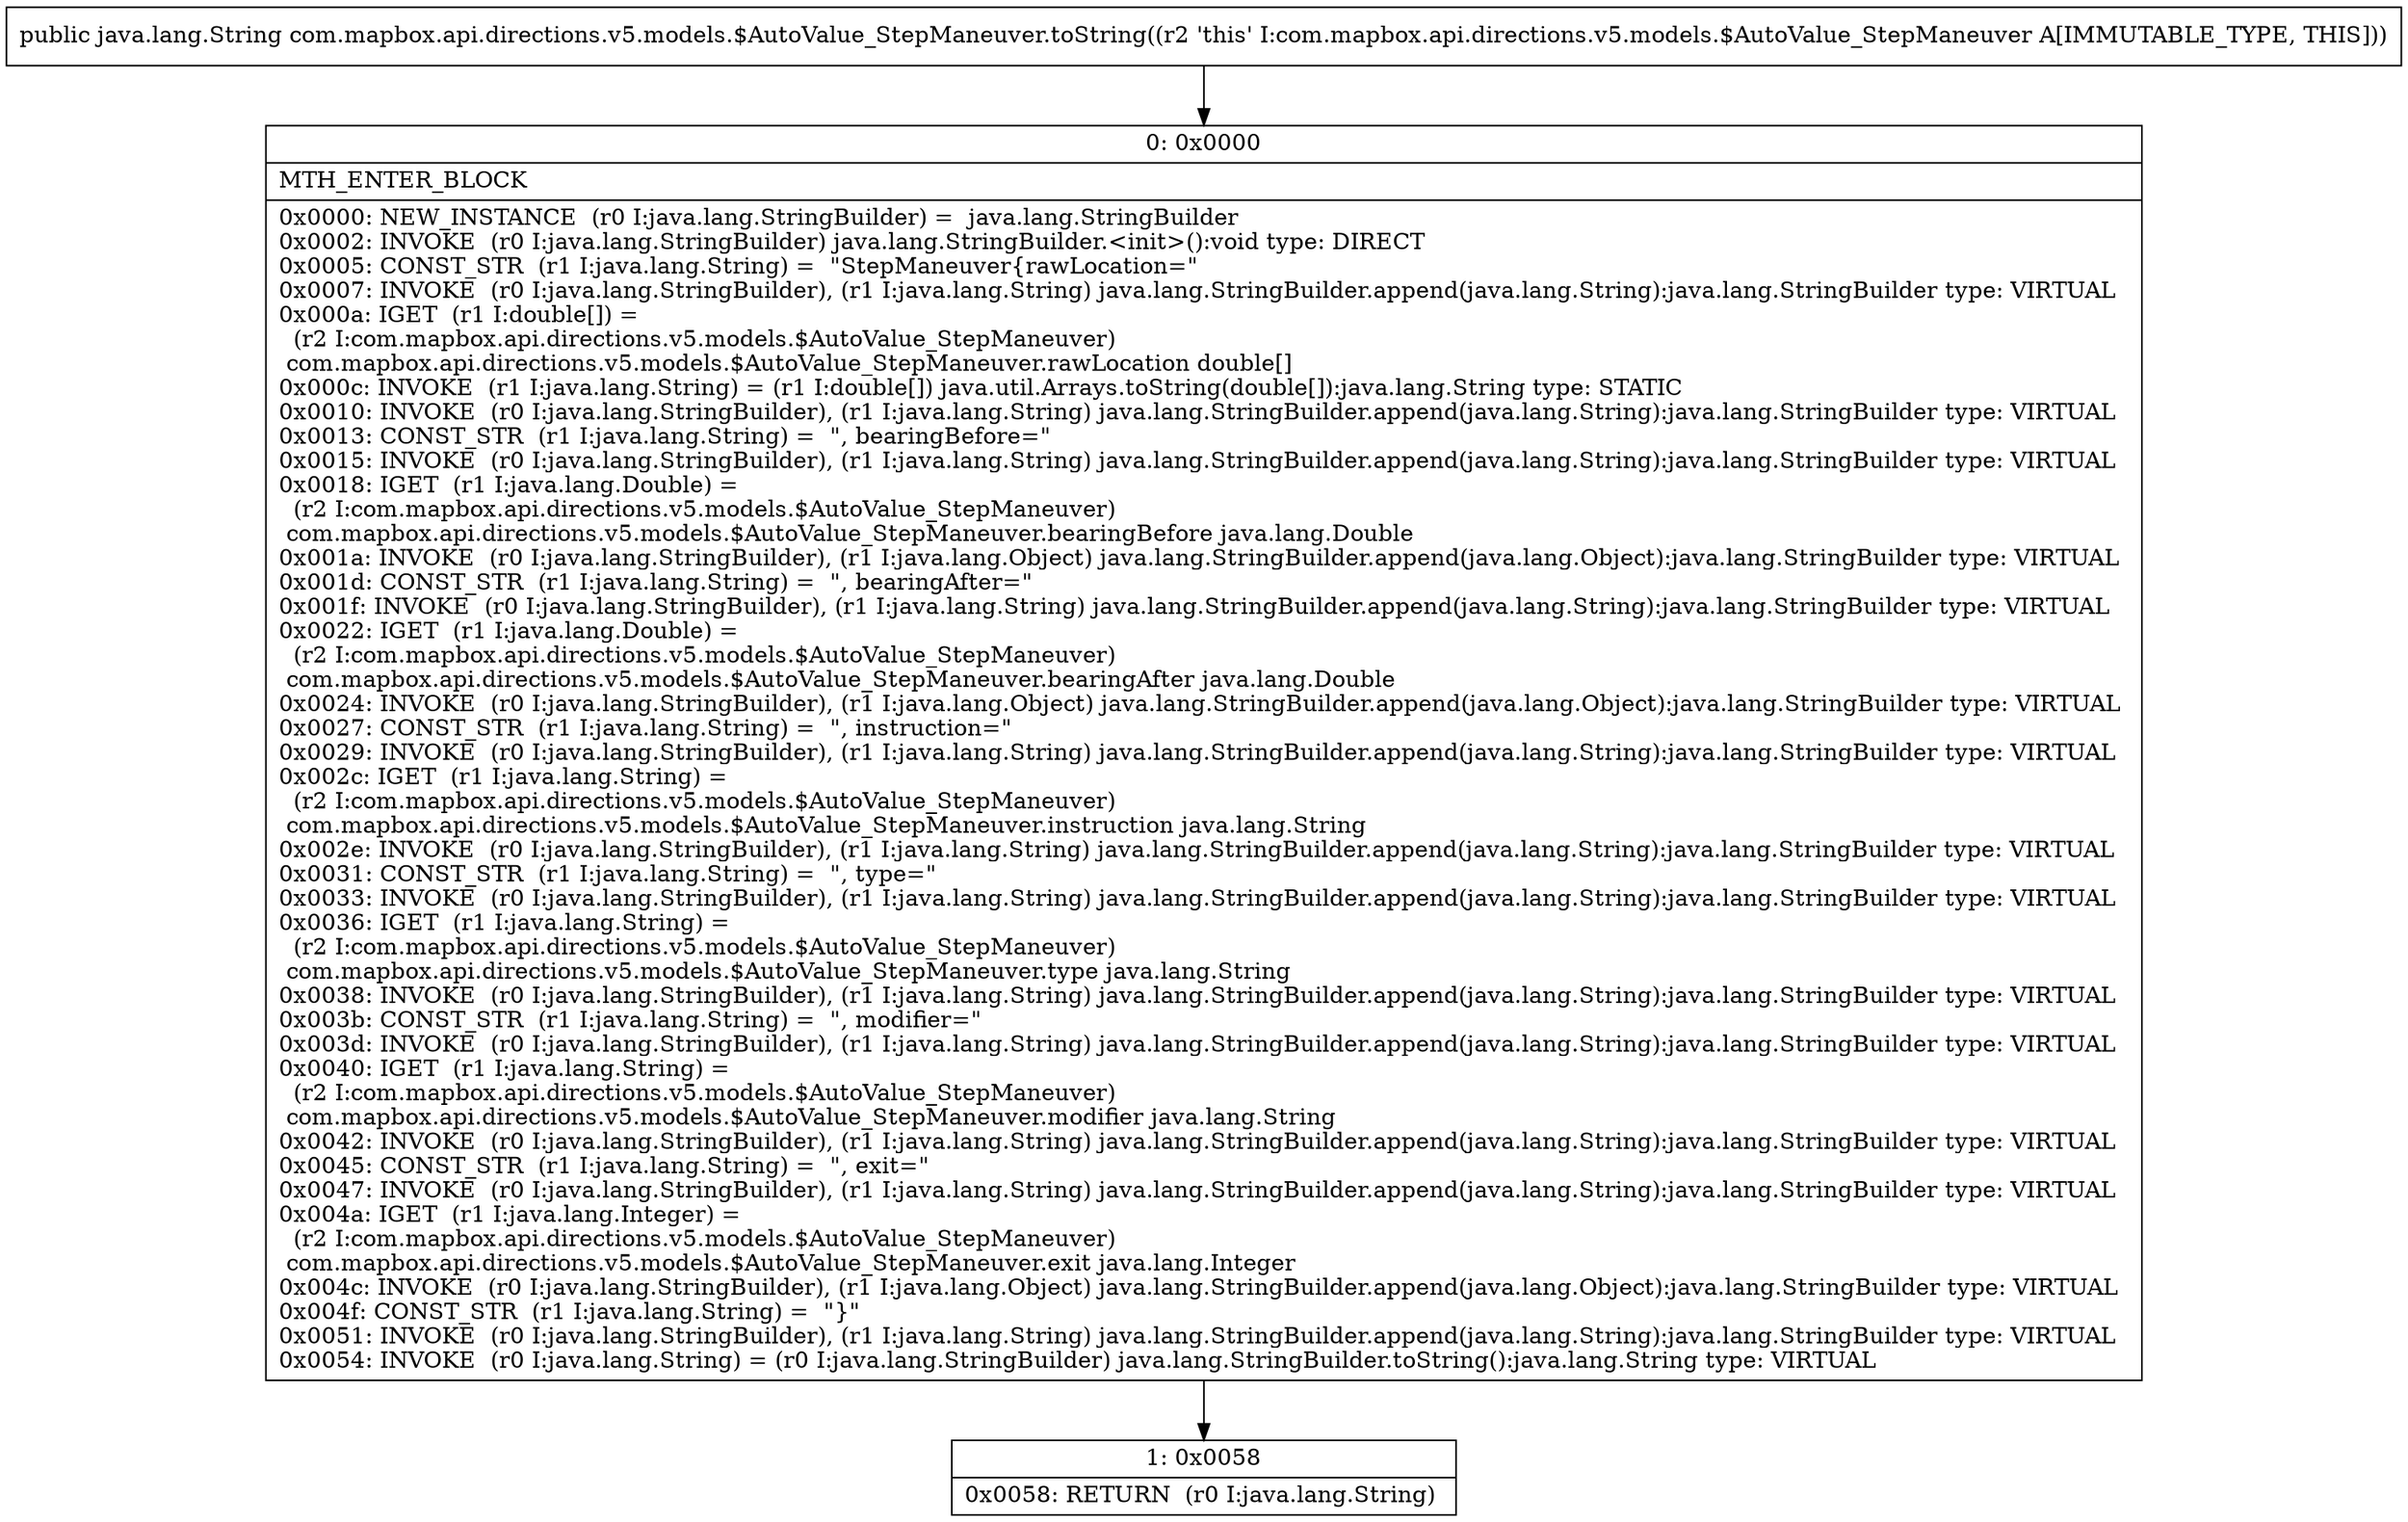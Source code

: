 digraph "CFG forcom.mapbox.api.directions.v5.models.$AutoValue_StepManeuver.toString()Ljava\/lang\/String;" {
Node_0 [shape=record,label="{0\:\ 0x0000|MTH_ENTER_BLOCK\l|0x0000: NEW_INSTANCE  (r0 I:java.lang.StringBuilder) =  java.lang.StringBuilder \l0x0002: INVOKE  (r0 I:java.lang.StringBuilder) java.lang.StringBuilder.\<init\>():void type: DIRECT \l0x0005: CONST_STR  (r1 I:java.lang.String) =  \"StepManeuver\{rawLocation=\" \l0x0007: INVOKE  (r0 I:java.lang.StringBuilder), (r1 I:java.lang.String) java.lang.StringBuilder.append(java.lang.String):java.lang.StringBuilder type: VIRTUAL \l0x000a: IGET  (r1 I:double[]) = \l  (r2 I:com.mapbox.api.directions.v5.models.$AutoValue_StepManeuver)\l com.mapbox.api.directions.v5.models.$AutoValue_StepManeuver.rawLocation double[] \l0x000c: INVOKE  (r1 I:java.lang.String) = (r1 I:double[]) java.util.Arrays.toString(double[]):java.lang.String type: STATIC \l0x0010: INVOKE  (r0 I:java.lang.StringBuilder), (r1 I:java.lang.String) java.lang.StringBuilder.append(java.lang.String):java.lang.StringBuilder type: VIRTUAL \l0x0013: CONST_STR  (r1 I:java.lang.String) =  \", bearingBefore=\" \l0x0015: INVOKE  (r0 I:java.lang.StringBuilder), (r1 I:java.lang.String) java.lang.StringBuilder.append(java.lang.String):java.lang.StringBuilder type: VIRTUAL \l0x0018: IGET  (r1 I:java.lang.Double) = \l  (r2 I:com.mapbox.api.directions.v5.models.$AutoValue_StepManeuver)\l com.mapbox.api.directions.v5.models.$AutoValue_StepManeuver.bearingBefore java.lang.Double \l0x001a: INVOKE  (r0 I:java.lang.StringBuilder), (r1 I:java.lang.Object) java.lang.StringBuilder.append(java.lang.Object):java.lang.StringBuilder type: VIRTUAL \l0x001d: CONST_STR  (r1 I:java.lang.String) =  \", bearingAfter=\" \l0x001f: INVOKE  (r0 I:java.lang.StringBuilder), (r1 I:java.lang.String) java.lang.StringBuilder.append(java.lang.String):java.lang.StringBuilder type: VIRTUAL \l0x0022: IGET  (r1 I:java.lang.Double) = \l  (r2 I:com.mapbox.api.directions.v5.models.$AutoValue_StepManeuver)\l com.mapbox.api.directions.v5.models.$AutoValue_StepManeuver.bearingAfter java.lang.Double \l0x0024: INVOKE  (r0 I:java.lang.StringBuilder), (r1 I:java.lang.Object) java.lang.StringBuilder.append(java.lang.Object):java.lang.StringBuilder type: VIRTUAL \l0x0027: CONST_STR  (r1 I:java.lang.String) =  \", instruction=\" \l0x0029: INVOKE  (r0 I:java.lang.StringBuilder), (r1 I:java.lang.String) java.lang.StringBuilder.append(java.lang.String):java.lang.StringBuilder type: VIRTUAL \l0x002c: IGET  (r1 I:java.lang.String) = \l  (r2 I:com.mapbox.api.directions.v5.models.$AutoValue_StepManeuver)\l com.mapbox.api.directions.v5.models.$AutoValue_StepManeuver.instruction java.lang.String \l0x002e: INVOKE  (r0 I:java.lang.StringBuilder), (r1 I:java.lang.String) java.lang.StringBuilder.append(java.lang.String):java.lang.StringBuilder type: VIRTUAL \l0x0031: CONST_STR  (r1 I:java.lang.String) =  \", type=\" \l0x0033: INVOKE  (r0 I:java.lang.StringBuilder), (r1 I:java.lang.String) java.lang.StringBuilder.append(java.lang.String):java.lang.StringBuilder type: VIRTUAL \l0x0036: IGET  (r1 I:java.lang.String) = \l  (r2 I:com.mapbox.api.directions.v5.models.$AutoValue_StepManeuver)\l com.mapbox.api.directions.v5.models.$AutoValue_StepManeuver.type java.lang.String \l0x0038: INVOKE  (r0 I:java.lang.StringBuilder), (r1 I:java.lang.String) java.lang.StringBuilder.append(java.lang.String):java.lang.StringBuilder type: VIRTUAL \l0x003b: CONST_STR  (r1 I:java.lang.String) =  \", modifier=\" \l0x003d: INVOKE  (r0 I:java.lang.StringBuilder), (r1 I:java.lang.String) java.lang.StringBuilder.append(java.lang.String):java.lang.StringBuilder type: VIRTUAL \l0x0040: IGET  (r1 I:java.lang.String) = \l  (r2 I:com.mapbox.api.directions.v5.models.$AutoValue_StepManeuver)\l com.mapbox.api.directions.v5.models.$AutoValue_StepManeuver.modifier java.lang.String \l0x0042: INVOKE  (r0 I:java.lang.StringBuilder), (r1 I:java.lang.String) java.lang.StringBuilder.append(java.lang.String):java.lang.StringBuilder type: VIRTUAL \l0x0045: CONST_STR  (r1 I:java.lang.String) =  \", exit=\" \l0x0047: INVOKE  (r0 I:java.lang.StringBuilder), (r1 I:java.lang.String) java.lang.StringBuilder.append(java.lang.String):java.lang.StringBuilder type: VIRTUAL \l0x004a: IGET  (r1 I:java.lang.Integer) = \l  (r2 I:com.mapbox.api.directions.v5.models.$AutoValue_StepManeuver)\l com.mapbox.api.directions.v5.models.$AutoValue_StepManeuver.exit java.lang.Integer \l0x004c: INVOKE  (r0 I:java.lang.StringBuilder), (r1 I:java.lang.Object) java.lang.StringBuilder.append(java.lang.Object):java.lang.StringBuilder type: VIRTUAL \l0x004f: CONST_STR  (r1 I:java.lang.String) =  \"\}\" \l0x0051: INVOKE  (r0 I:java.lang.StringBuilder), (r1 I:java.lang.String) java.lang.StringBuilder.append(java.lang.String):java.lang.StringBuilder type: VIRTUAL \l0x0054: INVOKE  (r0 I:java.lang.String) = (r0 I:java.lang.StringBuilder) java.lang.StringBuilder.toString():java.lang.String type: VIRTUAL \l}"];
Node_1 [shape=record,label="{1\:\ 0x0058|0x0058: RETURN  (r0 I:java.lang.String) \l}"];
MethodNode[shape=record,label="{public java.lang.String com.mapbox.api.directions.v5.models.$AutoValue_StepManeuver.toString((r2 'this' I:com.mapbox.api.directions.v5.models.$AutoValue_StepManeuver A[IMMUTABLE_TYPE, THIS])) }"];
MethodNode -> Node_0;
Node_0 -> Node_1;
}

